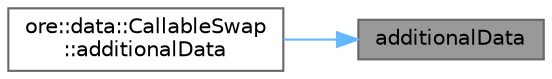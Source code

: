 digraph "additionalData"
{
 // INTERACTIVE_SVG=YES
 // LATEX_PDF_SIZE
  bgcolor="transparent";
  edge [fontname=Helvetica,fontsize=10,labelfontname=Helvetica,labelfontsize=10];
  node [fontname=Helvetica,fontsize=10,shape=box,height=0.2,width=0.4];
  rankdir="RL";
  Node1 [label="additionalData",height=0.2,width=0.4,color="gray40", fillcolor="grey60", style="filled", fontcolor="black",tooltip="returns all additional data returned by the trade once built"];
  Node1 -> Node2 [dir="back",color="steelblue1",style="solid"];
  Node2 [label="ore::data::CallableSwap\l::additionalData",height=0.2,width=0.4,color="grey40", fillcolor="white", style="filled",URL="$classore_1_1data_1_1_callable_swap.html#af9ec5dcfee7297ab6cc404d9e4bd83ae",tooltip="returns all additional data returned by the trade once built"];
}
